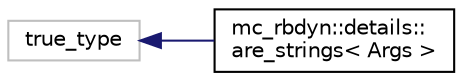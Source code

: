 digraph "Graphical Class Hierarchy"
{
 // INTERACTIVE_SVG=YES
  edge [fontname="Helvetica",fontsize="10",labelfontname="Helvetica",labelfontsize="10"];
  node [fontname="Helvetica",fontsize="10",shape=record];
  rankdir="LR";
  Node55 [label="true_type",height=0.2,width=0.4,color="grey75", fillcolor="white", style="filled"];
  Node55 -> Node0 [dir="back",color="midnightblue",fontsize="10",style="solid",fontname="Helvetica"];
  Node0 [label="mc_rbdyn::details::\lare_strings\< Args \>",height=0.2,width=0.4,color="black", fillcolor="white", style="filled",URL="$structmc__rbdyn_1_1details_1_1are__strings.html"];
}
